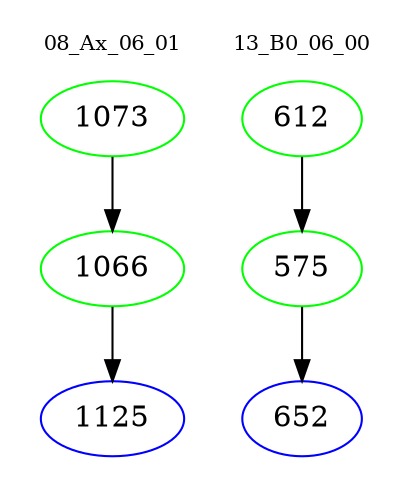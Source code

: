 digraph{
subgraph cluster_0 {
color = white
label = "08_Ax_06_01";
fontsize=10;
T0_1073 [label="1073", color="green"]
T0_1073 -> T0_1066 [color="black"]
T0_1066 [label="1066", color="green"]
T0_1066 -> T0_1125 [color="black"]
T0_1125 [label="1125", color="blue"]
}
subgraph cluster_1 {
color = white
label = "13_B0_06_00";
fontsize=10;
T1_612 [label="612", color="green"]
T1_612 -> T1_575 [color="black"]
T1_575 [label="575", color="green"]
T1_575 -> T1_652 [color="black"]
T1_652 [label="652", color="blue"]
}
}
